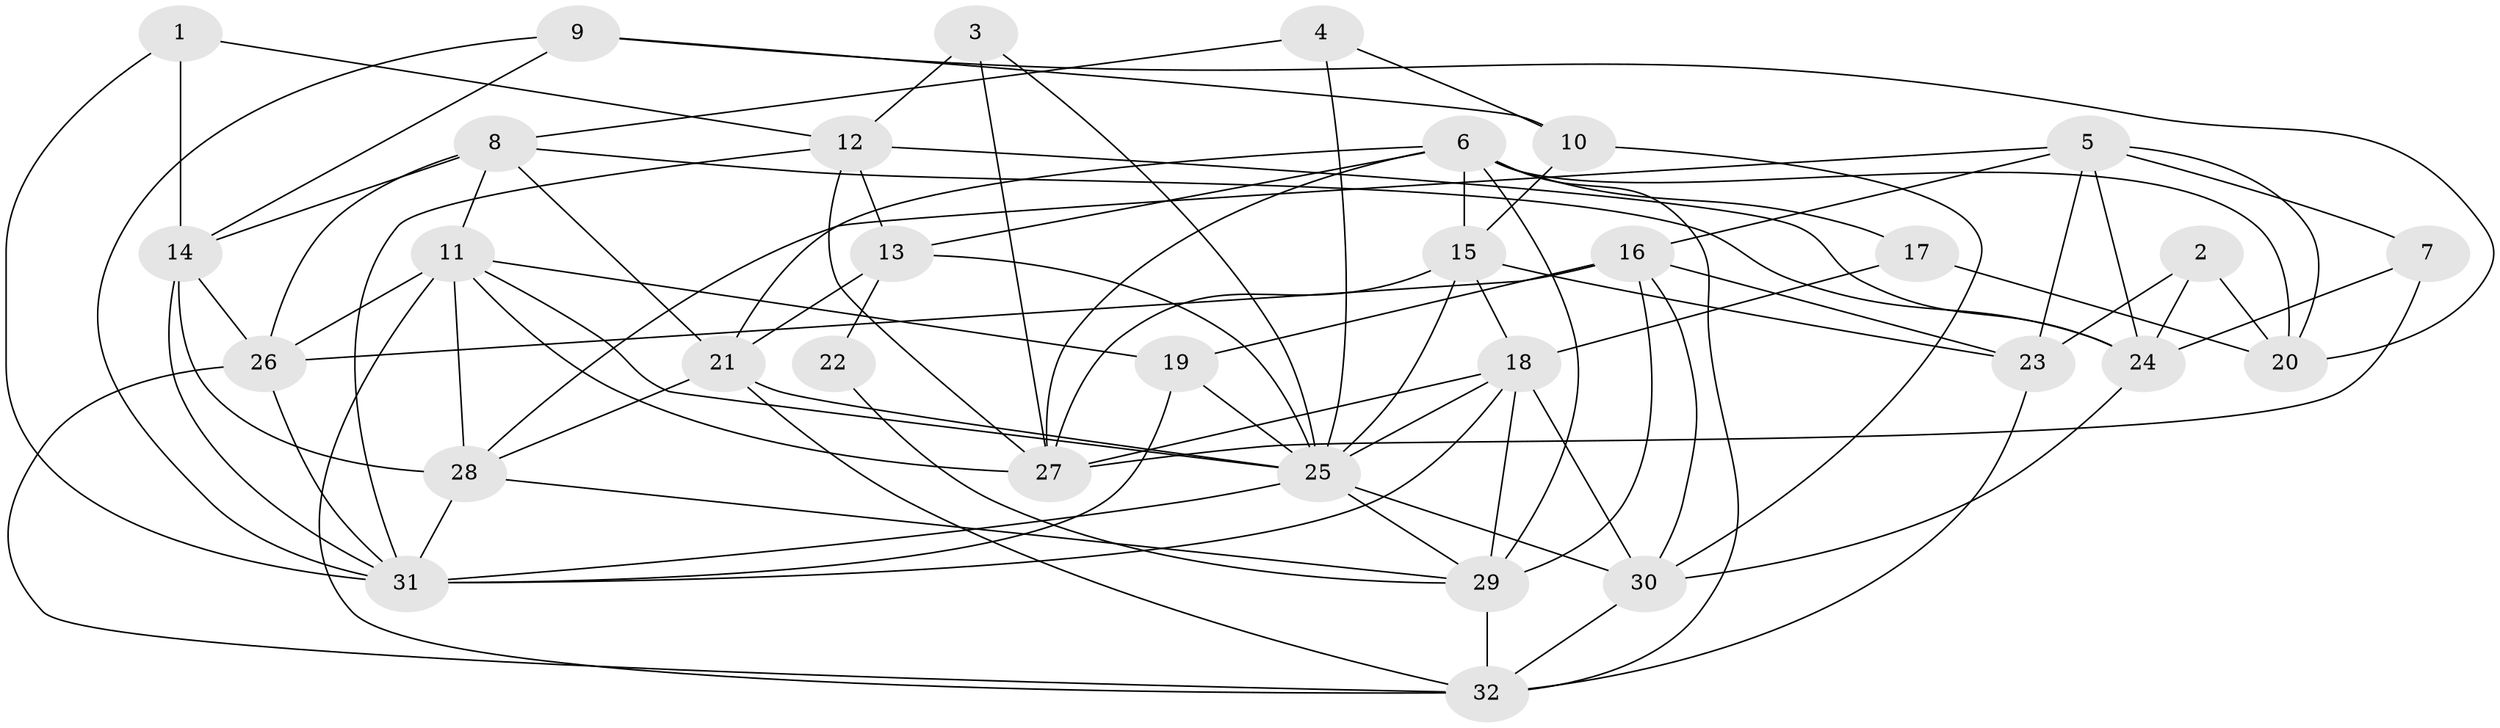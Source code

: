 // original degree distribution, {3: 0.3125, 4: 0.34375, 6: 0.09375, 2: 0.078125, 7: 0.03125, 5: 0.125, 8: 0.015625}
// Generated by graph-tools (version 1.1) at 2025/26/03/09/25 03:26:18]
// undirected, 32 vertices, 88 edges
graph export_dot {
graph [start="1"]
  node [color=gray90,style=filled];
  1;
  2;
  3;
  4;
  5;
  6;
  7;
  8;
  9;
  10;
  11;
  12;
  13;
  14;
  15;
  16;
  17;
  18;
  19;
  20;
  21;
  22;
  23;
  24;
  25;
  26;
  27;
  28;
  29;
  30;
  31;
  32;
  1 -- 12 [weight=1.0];
  1 -- 14 [weight=1.0];
  1 -- 31 [weight=1.0];
  2 -- 20 [weight=1.0];
  2 -- 23 [weight=1.0];
  2 -- 24 [weight=1.0];
  3 -- 12 [weight=1.0];
  3 -- 25 [weight=1.0];
  3 -- 27 [weight=1.0];
  4 -- 8 [weight=1.0];
  4 -- 10 [weight=1.0];
  4 -- 25 [weight=1.0];
  5 -- 7 [weight=1.0];
  5 -- 16 [weight=1.0];
  5 -- 20 [weight=1.0];
  5 -- 23 [weight=1.0];
  5 -- 24 [weight=1.0];
  5 -- 28 [weight=1.0];
  6 -- 13 [weight=1.0];
  6 -- 15 [weight=1.0];
  6 -- 17 [weight=1.0];
  6 -- 20 [weight=1.0];
  6 -- 21 [weight=1.0];
  6 -- 27 [weight=1.0];
  6 -- 29 [weight=2.0];
  6 -- 32 [weight=1.0];
  7 -- 24 [weight=2.0];
  7 -- 27 [weight=1.0];
  8 -- 11 [weight=1.0];
  8 -- 14 [weight=1.0];
  8 -- 21 [weight=1.0];
  8 -- 24 [weight=1.0];
  8 -- 26 [weight=1.0];
  9 -- 10 [weight=1.0];
  9 -- 14 [weight=1.0];
  9 -- 20 [weight=1.0];
  9 -- 31 [weight=1.0];
  10 -- 15 [weight=1.0];
  10 -- 30 [weight=1.0];
  11 -- 19 [weight=1.0];
  11 -- 25 [weight=1.0];
  11 -- 26 [weight=1.0];
  11 -- 27 [weight=1.0];
  11 -- 28 [weight=1.0];
  11 -- 32 [weight=1.0];
  12 -- 13 [weight=1.0];
  12 -- 24 [weight=1.0];
  12 -- 27 [weight=1.0];
  12 -- 31 [weight=1.0];
  13 -- 21 [weight=1.0];
  13 -- 22 [weight=2.0];
  13 -- 25 [weight=1.0];
  14 -- 26 [weight=1.0];
  14 -- 28 [weight=2.0];
  14 -- 31 [weight=1.0];
  15 -- 18 [weight=1.0];
  15 -- 23 [weight=2.0];
  15 -- 25 [weight=1.0];
  15 -- 27 [weight=2.0];
  16 -- 19 [weight=1.0];
  16 -- 23 [weight=1.0];
  16 -- 26 [weight=1.0];
  16 -- 29 [weight=1.0];
  16 -- 30 [weight=1.0];
  17 -- 18 [weight=1.0];
  17 -- 20 [weight=1.0];
  18 -- 25 [weight=1.0];
  18 -- 27 [weight=1.0];
  18 -- 29 [weight=1.0];
  18 -- 30 [weight=1.0];
  18 -- 31 [weight=2.0];
  19 -- 25 [weight=1.0];
  19 -- 31 [weight=1.0];
  21 -- 25 [weight=1.0];
  21 -- 28 [weight=1.0];
  21 -- 32 [weight=1.0];
  22 -- 29 [weight=1.0];
  23 -- 32 [weight=1.0];
  24 -- 30 [weight=1.0];
  25 -- 29 [weight=1.0];
  25 -- 30 [weight=1.0];
  25 -- 31 [weight=1.0];
  26 -- 31 [weight=1.0];
  26 -- 32 [weight=1.0];
  28 -- 29 [weight=1.0];
  28 -- 31 [weight=1.0];
  29 -- 32 [weight=1.0];
  30 -- 32 [weight=1.0];
}
